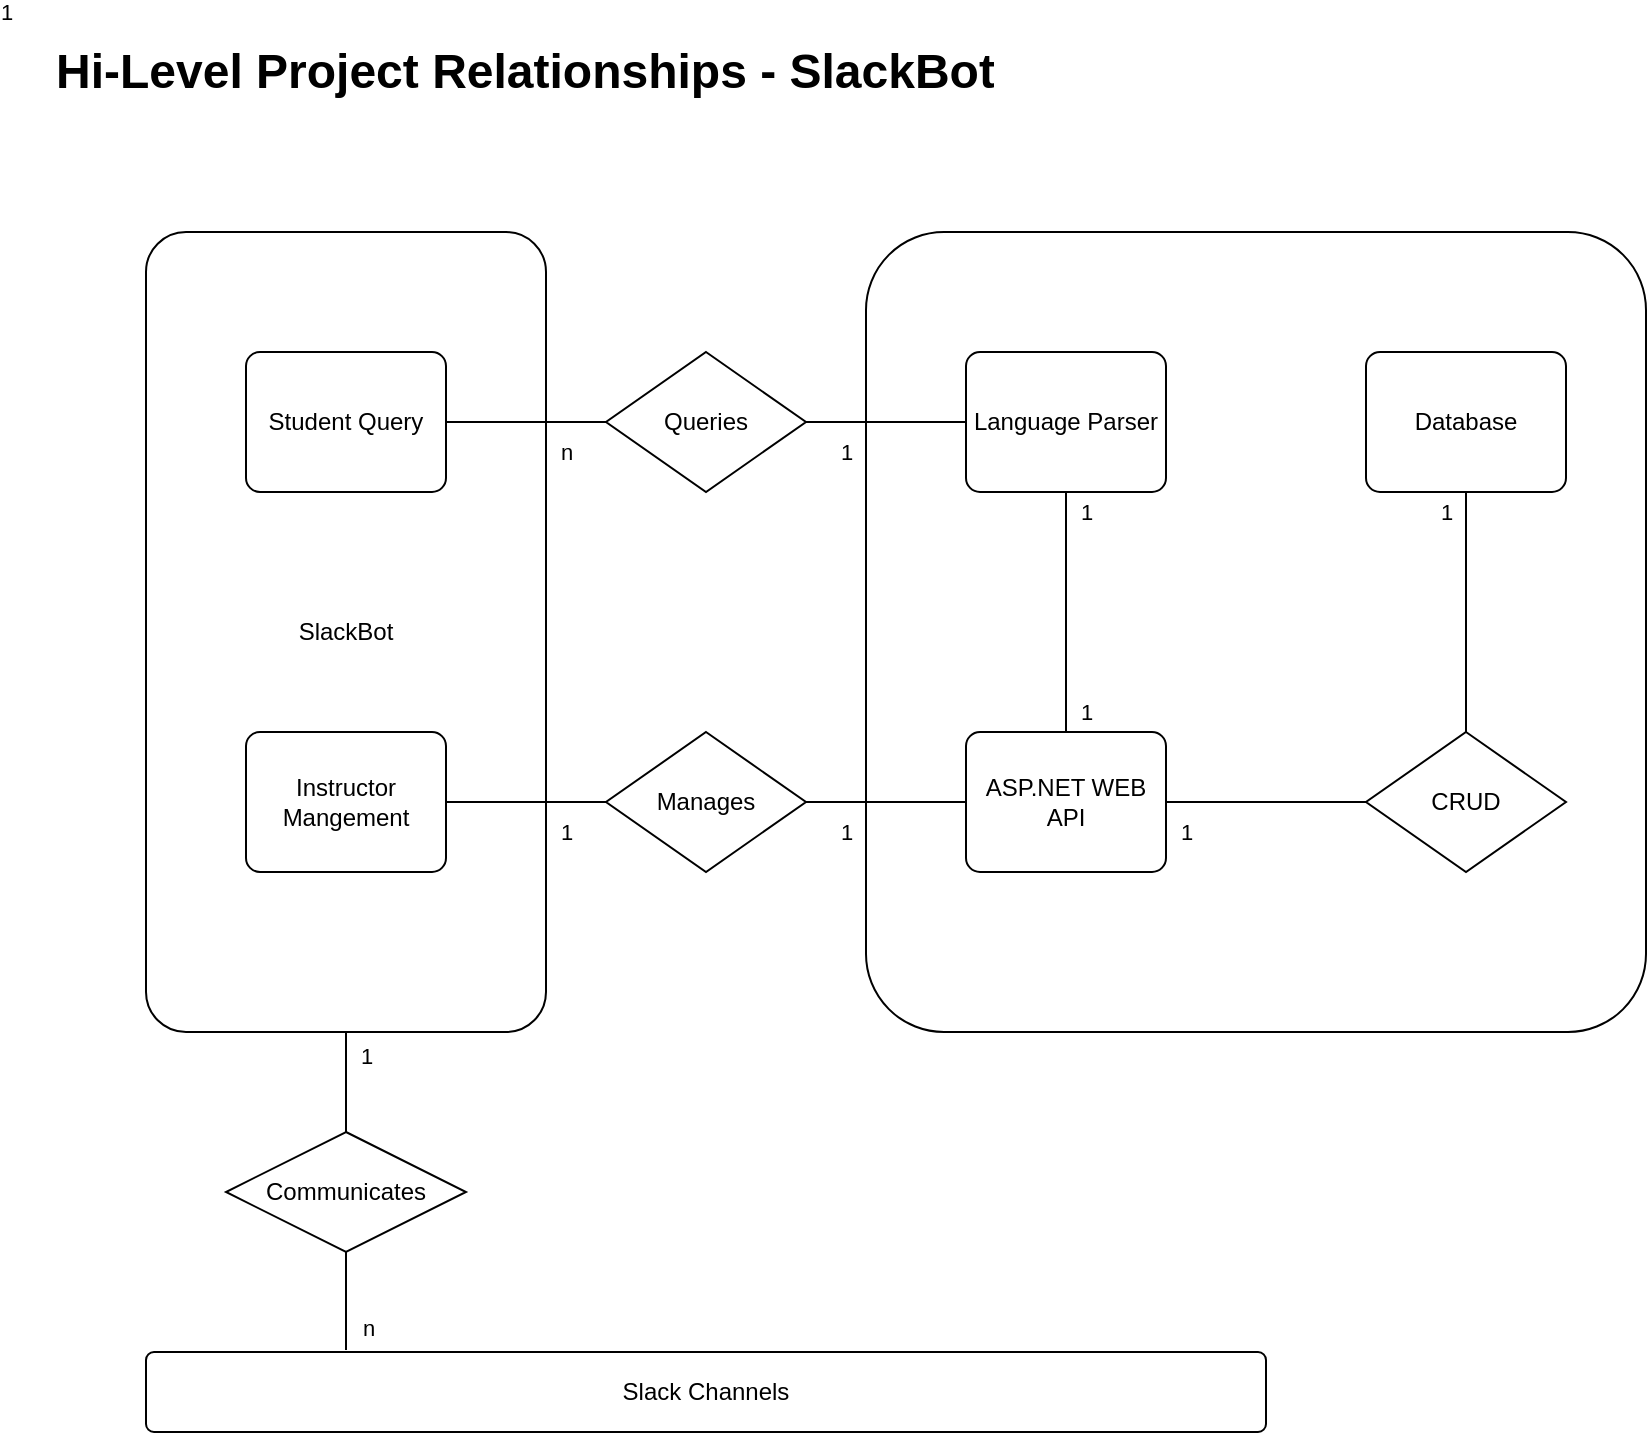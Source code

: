 <mxfile version="13.0.3" type="device" pages="3"><diagram id="Xov7UIrIGslhUj65dY4v" name="Hi Level Project"><mxGraphModel dx="1182" dy="802" grid="1" gridSize="10" guides="1" tooltips="1" connect="1" arrows="1" fold="1" page="1" pageScale="1" pageWidth="850" pageHeight="1100" math="0" shadow="0"><root><mxCell id="aOZfybfQ3iHcpSertNYB-0"/><mxCell id="aOZfybfQ3iHcpSertNYB-1" parent="aOZfybfQ3iHcpSertNYB-0"/><mxCell id="npYZ7Qz4TKS2v06eTvAU-3" value="SlackBot" style="rounded=1;arcSize=10;whiteSpace=wrap;html=1;align=center;" parent="aOZfybfQ3iHcpSertNYB-1" vertex="1"><mxGeometry x="80" y="120" width="200" height="400" as="geometry"/></mxCell><mxCell id="npYZ7Qz4TKS2v06eTvAU-4" value="Student Query" style="rounded=1;arcSize=10;whiteSpace=wrap;html=1;align=center;" parent="aOZfybfQ3iHcpSertNYB-1" vertex="1"><mxGeometry x="130" y="180" width="100" height="70" as="geometry"/></mxCell><mxCell id="npYZ7Qz4TKS2v06eTvAU-5" value="Instructor Mangement" style="rounded=1;arcSize=10;whiteSpace=wrap;html=1;align=center;" parent="aOZfybfQ3iHcpSertNYB-1" vertex="1"><mxGeometry x="130" y="370" width="100" height="70" as="geometry"/></mxCell><mxCell id="npYZ7Qz4TKS2v06eTvAU-8" value="" style="rounded=1;arcSize=10;whiteSpace=wrap;html=1;align=center;" parent="aOZfybfQ3iHcpSertNYB-1" vertex="1"><mxGeometry x="440" y="120" width="390" height="400" as="geometry"/></mxCell><mxCell id="npYZ7Qz4TKS2v06eTvAU-9" value="Language Parser" style="rounded=1;arcSize=10;whiteSpace=wrap;html=1;align=center;" parent="aOZfybfQ3iHcpSertNYB-1" vertex="1"><mxGeometry x="490" y="180" width="100" height="70" as="geometry"/></mxCell><mxCell id="npYZ7Qz4TKS2v06eTvAU-11" value="Database" style="rounded=1;arcSize=10;whiteSpace=wrap;html=1;align=center;" parent="aOZfybfQ3iHcpSertNYB-1" vertex="1"><mxGeometry x="690" y="180" width="100" height="70" as="geometry"/></mxCell><mxCell id="npYZ7Qz4TKS2v06eTvAU-12" value="Slack Channels" style="rounded=1;arcSize=10;whiteSpace=wrap;html=1;align=center;" parent="aOZfybfQ3iHcpSertNYB-1" vertex="1"><mxGeometry x="80" y="680" width="560" height="40" as="geometry"/></mxCell><mxCell id="npYZ7Qz4TKS2v06eTvAU-13" value="Communicates" style="shape=rhombus;perimeter=rhombusPerimeter;whiteSpace=wrap;html=1;align=center;" parent="aOZfybfQ3iHcpSertNYB-1" vertex="1"><mxGeometry x="120" y="570" width="120" height="60" as="geometry"/></mxCell><mxCell id="npYZ7Qz4TKS2v06eTvAU-15" value="" style="endArrow=none;html=1;rounded=0;exitX=0.5;exitY=1;exitDx=0;exitDy=0;entryX=0.5;entryY=0;entryDx=0;entryDy=0;" parent="aOZfybfQ3iHcpSertNYB-1" source="npYZ7Qz4TKS2v06eTvAU-3" target="npYZ7Qz4TKS2v06eTvAU-13" edge="1"><mxGeometry relative="1" as="geometry"><mxPoint x="340" y="410" as="sourcePoint"/><mxPoint x="500" y="410" as="targetPoint"/><Array as="points"/></mxGeometry></mxCell><mxCell id="npYZ7Qz4TKS2v06eTvAU-17" value="1" style="edgeLabel;html=1;align=center;verticalAlign=middle;resizable=0;points=[];" parent="npYZ7Qz4TKS2v06eTvAU-15" vertex="1" connectable="0"><mxGeometry x="-0.52" y="10" relative="1" as="geometry"><mxPoint as="offset"/></mxGeometry></mxCell><mxCell id="npYZ7Qz4TKS2v06eTvAU-36" value="1" style="edgeLabel;html=1;align=center;verticalAlign=middle;resizable=0;points=[];" parent="npYZ7Qz4TKS2v06eTvAU-15" vertex="1" connectable="0"><mxGeometry x="-0.52" y="10" relative="1" as="geometry"><mxPoint x="240" y="-302" as="offset"/></mxGeometry></mxCell><mxCell id="npYZ7Qz4TKS2v06eTvAU-37" value="1" style="edgeLabel;html=1;align=center;verticalAlign=middle;resizable=0;points=[];" parent="npYZ7Qz4TKS2v06eTvAU-15" vertex="1" connectable="0"><mxGeometry x="-0.52" y="10" relative="1" as="geometry"><mxPoint x="240" y="-112" as="offset"/></mxGeometry></mxCell><mxCell id="npYZ7Qz4TKS2v06eTvAU-38" value="1" style="edgeLabel;html=1;align=center;verticalAlign=middle;resizable=0;points=[];" parent="npYZ7Qz4TKS2v06eTvAU-15" vertex="1" connectable="0"><mxGeometry x="-0.52" y="10" relative="1" as="geometry"><mxPoint x="100" y="-112" as="offset"/></mxGeometry></mxCell><mxCell id="npYZ7Qz4TKS2v06eTvAU-40" value="1" style="edgeLabel;html=1;align=center;verticalAlign=middle;resizable=0;points=[];" parent="npYZ7Qz4TKS2v06eTvAU-15" vertex="1" connectable="0"><mxGeometry x="-0.52" y="10" relative="1" as="geometry"><mxPoint x="360" y="-172" as="offset"/></mxGeometry></mxCell><mxCell id="npYZ7Qz4TKS2v06eTvAU-41" value="1" style="edgeLabel;html=1;align=center;verticalAlign=middle;resizable=0;points=[];" parent="npYZ7Qz4TKS2v06eTvAU-15" vertex="1" connectable="0"><mxGeometry x="-0.52" y="10" relative="1" as="geometry"><mxPoint x="360" y="-272" as="offset"/></mxGeometry></mxCell><mxCell id="npYZ7Qz4TKS2v06eTvAU-42" value="1" style="edgeLabel;html=1;align=center;verticalAlign=middle;resizable=0;points=[];" parent="npYZ7Qz4TKS2v06eTvAU-15" vertex="1" connectable="0"><mxGeometry x="-0.52" y="10" relative="1" as="geometry"><mxPoint x="410" y="-112" as="offset"/></mxGeometry></mxCell><mxCell id="npYZ7Qz4TKS2v06eTvAU-44" value="1" style="edgeLabel;html=1;align=center;verticalAlign=middle;resizable=0;points=[];" parent="npYZ7Qz4TKS2v06eTvAU-15" vertex="1" connectable="0"><mxGeometry x="-0.52" y="10" relative="1" as="geometry"><mxPoint x="540" y="-272" as="offset"/></mxGeometry></mxCell><mxCell id="npYZ7Qz4TKS2v06eTvAU-16" value="" style="endArrow=none;html=1;rounded=0;exitX=0.5;exitY=1;exitDx=0;exitDy=0;" parent="aOZfybfQ3iHcpSertNYB-1" source="npYZ7Qz4TKS2v06eTvAU-13" edge="1"><mxGeometry relative="1" as="geometry"><mxPoint x="340" y="410" as="sourcePoint"/><mxPoint x="180" y="679" as="targetPoint"/></mxGeometry></mxCell><mxCell id="npYZ7Qz4TKS2v06eTvAU-18" value="n" style="edgeLabel;html=1;align=center;verticalAlign=middle;resizable=0;points=[];" parent="npYZ7Qz4TKS2v06eTvAU-16" vertex="1" connectable="0"><mxGeometry x="0.548" y="4" relative="1" as="geometry"><mxPoint x="6.78" as="offset"/></mxGeometry></mxCell><mxCell id="npYZ7Qz4TKS2v06eTvAU-39" value="n" style="edgeLabel;html=1;align=center;verticalAlign=middle;resizable=0;points=[];" parent="npYZ7Qz4TKS2v06eTvAU-16" vertex="1" connectable="0"><mxGeometry x="0.548" y="4" relative="1" as="geometry"><mxPoint x="106" y="-438" as="offset"/></mxGeometry></mxCell><mxCell id="npYZ7Qz4TKS2v06eTvAU-19" value="ASP.NET WEB API" style="rounded=1;arcSize=10;whiteSpace=wrap;html=1;align=center;" parent="aOZfybfQ3iHcpSertNYB-1" vertex="1"><mxGeometry x="490" y="370" width="100" height="70" as="geometry"/></mxCell><mxCell id="npYZ7Qz4TKS2v06eTvAU-20" value="Manages" style="shape=rhombus;perimeter=rhombusPerimeter;whiteSpace=wrap;html=1;align=center;" parent="aOZfybfQ3iHcpSertNYB-1" vertex="1"><mxGeometry x="310" y="370" width="100" height="70" as="geometry"/></mxCell><mxCell id="npYZ7Qz4TKS2v06eTvAU-21" value="Queries" style="shape=rhombus;perimeter=rhombusPerimeter;whiteSpace=wrap;html=1;align=center;" parent="aOZfybfQ3iHcpSertNYB-1" vertex="1"><mxGeometry x="310" y="180" width="100" height="70" as="geometry"/></mxCell><mxCell id="npYZ7Qz4TKS2v06eTvAU-22" value="CRUD" style="shape=rhombus;perimeter=rhombusPerimeter;whiteSpace=wrap;html=1;align=center;" parent="aOZfybfQ3iHcpSertNYB-1" vertex="1"><mxGeometry x="690" y="370" width="100" height="70" as="geometry"/></mxCell><mxCell id="npYZ7Qz4TKS2v06eTvAU-26" value="" style="endArrow=none;html=1;rounded=0;exitX=1;exitY=0.5;exitDx=0;exitDy=0;entryX=0;entryY=0.5;entryDx=0;entryDy=0;" parent="aOZfybfQ3iHcpSertNYB-1" source="npYZ7Qz4TKS2v06eTvAU-5" target="npYZ7Qz4TKS2v06eTvAU-20" edge="1"><mxGeometry relative="1" as="geometry"><mxPoint x="340" y="410" as="sourcePoint"/><mxPoint x="300" y="405" as="targetPoint"/></mxGeometry></mxCell><mxCell id="npYZ7Qz4TKS2v06eTvAU-27" value="" style="endArrow=none;html=1;rounded=0;exitX=1;exitY=0.5;exitDx=0;exitDy=0;" parent="aOZfybfQ3iHcpSertNYB-1" source="npYZ7Qz4TKS2v06eTvAU-20" edge="1"><mxGeometry relative="1" as="geometry"><mxPoint x="340" y="410" as="sourcePoint"/><mxPoint x="490" y="405" as="targetPoint"/></mxGeometry></mxCell><mxCell id="npYZ7Qz4TKS2v06eTvAU-28" value="" style="endArrow=none;html=1;rounded=0;exitX=1;exitY=0.5;exitDx=0;exitDy=0;entryX=0;entryY=0.5;entryDx=0;entryDy=0;" parent="aOZfybfQ3iHcpSertNYB-1" source="npYZ7Qz4TKS2v06eTvAU-4" target="npYZ7Qz4TKS2v06eTvAU-21" edge="1"><mxGeometry relative="1" as="geometry"><mxPoint x="340" y="410" as="sourcePoint"/><mxPoint x="500" y="410" as="targetPoint"/></mxGeometry></mxCell><mxCell id="npYZ7Qz4TKS2v06eTvAU-29" value="" style="endArrow=none;html=1;rounded=0;exitX=1;exitY=0.5;exitDx=0;exitDy=0;entryX=0;entryY=0.5;entryDx=0;entryDy=0;" parent="aOZfybfQ3iHcpSertNYB-1" source="npYZ7Qz4TKS2v06eTvAU-21" target="npYZ7Qz4TKS2v06eTvAU-9" edge="1"><mxGeometry relative="1" as="geometry"><mxPoint x="340" y="410" as="sourcePoint"/><mxPoint x="490" y="370" as="targetPoint"/></mxGeometry></mxCell><mxCell id="npYZ7Qz4TKS2v06eTvAU-30" value="" style="endArrow=none;html=1;rounded=0;entryX=0;entryY=0.5;entryDx=0;entryDy=0;exitX=1;exitY=0.5;exitDx=0;exitDy=0;" parent="aOZfybfQ3iHcpSertNYB-1" source="npYZ7Qz4TKS2v06eTvAU-19" target="npYZ7Qz4TKS2v06eTvAU-22" edge="1"><mxGeometry relative="1" as="geometry"><mxPoint x="590" y="415" as="sourcePoint"/><mxPoint x="500" y="410" as="targetPoint"/></mxGeometry></mxCell><mxCell id="npYZ7Qz4TKS2v06eTvAU-31" value="" style="endArrow=none;html=1;rounded=0;exitX=0.5;exitY=1;exitDx=0;exitDy=0;entryX=0.5;entryY=0;entryDx=0;entryDy=0;" parent="aOZfybfQ3iHcpSertNYB-1" source="npYZ7Qz4TKS2v06eTvAU-9" target="npYZ7Qz4TKS2v06eTvAU-19" edge="1"><mxGeometry relative="1" as="geometry"><mxPoint x="340" y="410" as="sourcePoint"/><mxPoint x="500" y="410" as="targetPoint"/></mxGeometry></mxCell><mxCell id="npYZ7Qz4TKS2v06eTvAU-33" value="" style="endArrow=none;html=1;rounded=0;exitX=0.5;exitY=0;exitDx=0;exitDy=0;entryX=0.5;entryY=1;entryDx=0;entryDy=0;" parent="aOZfybfQ3iHcpSertNYB-1" source="npYZ7Qz4TKS2v06eTvAU-22" target="npYZ7Qz4TKS2v06eTvAU-11" edge="1"><mxGeometry relative="1" as="geometry"><mxPoint x="340" y="410" as="sourcePoint"/><mxPoint x="500" y="410" as="targetPoint"/></mxGeometry></mxCell><mxCell id="npYZ7Qz4TKS2v06eTvAU-35" value="1" style="edgeLabel;html=1;align=center;verticalAlign=middle;resizable=0;points=[];" parent="aOZfybfQ3iHcpSertNYB-1" vertex="1" connectable="0"><mxGeometry x="-0.52" y="10" relative="1" as="geometry"><mxPoint x="10" y="10" as="offset"/></mxGeometry></mxCell><mxCell id="iXFOOqx2QXGlurMzQnAx-0" value="&lt;h1&gt;Hi-Level Project Relationships - SlackBot&lt;/h1&gt;" style="text;html=1;strokeColor=none;fillColor=none;spacing=5;spacingTop=-20;whiteSpace=wrap;overflow=hidden;rounded=0;" parent="aOZfybfQ3iHcpSertNYB-1" vertex="1"><mxGeometry x="30" y="20" width="540" height="50" as="geometry"/></mxCell></root></mxGraphModel></diagram><diagram id="C5RBs43oDa-KdzZeNtuy" name="Database"><mxGraphModel dx="2009" dy="802" grid="1" gridSize="10" guides="1" tooltips="1" connect="1" arrows="1" fold="1" page="1" pageScale="1" pageWidth="827" pageHeight="1169" math="0" shadow="0"><root><mxCell id="WIyWlLk6GJQsqaUBKTNV-0"/><mxCell id="WIyWlLk6GJQsqaUBKTNV-1" parent="WIyWlLk6GJQsqaUBKTNV-0"/><mxCell id="CHIRiHbBNEJ_G2d2ZX7K-11" value="" style="rounded=0;whiteSpace=wrap;html=1;" parent="WIyWlLk6GJQsqaUBKTNV-1" vertex="1"><mxGeometry x="9" y="51" width="810" height="520" as="geometry"/></mxCell><mxCell id="f74PkL-W1g1zHrileO31-2" value="&lt;h1&gt;Database - SlackBot&lt;/h1&gt;" style="text;html=1;strokeColor=none;fillColor=none;spacing=5;spacingTop=-20;whiteSpace=wrap;overflow=hidden;rounded=0;" parent="WIyWlLk6GJQsqaUBKTNV-1" vertex="1"><mxGeometry x="20" y="10" width="260" height="48" as="geometry"/></mxCell><mxCell id="CHIRiHbBNEJ_G2d2ZX7K-12" value="Language Parser Tables" style="text;html=1;strokeColor=none;fillColor=none;align=center;verticalAlign=middle;whiteSpace=wrap;rounded=0;" parent="WIyWlLk6GJQsqaUBKTNV-1" vertex="1"><mxGeometry x="-60" y="58" width="310" height="20" as="geometry"/></mxCell><mxCell id="umIO_t5WYmDqlemz5v_m-22" value="BadWords" style="swimlane;fontStyle=0;childLayout=stackLayout;horizontal=1;startSize=26;horizontalStack=0;resizeParent=1;resizeParentMax=0;resizeLast=0;collapsible=1;marginBottom=0;align=center;fontSize=14;" parent="WIyWlLk6GJQsqaUBKTNV-1" vertex="1"><mxGeometry x="40" y="93" width="160" height="82" as="geometry"/></mxCell><mxCell id="umIO_t5WYmDqlemz5v_m-23" value="BadWordId" style="shape=partialRectangle;top=0;left=0;right=0;bottom=1;align=left;verticalAlign=middle;fillColor=none;spacingLeft=34;spacingRight=4;overflow=hidden;rotatable=0;points=[[0,0.5],[1,0.5]];portConstraint=eastwest;dropTarget=0;fontStyle=5;fontSize=12;" parent="umIO_t5WYmDqlemz5v_m-22" vertex="1"><mxGeometry y="26" width="160" height="30" as="geometry"/></mxCell><mxCell id="umIO_t5WYmDqlemz5v_m-24" value="PK" style="shape=partialRectangle;top=0;left=0;bottom=0;fillColor=none;align=left;verticalAlign=middle;spacingLeft=4;spacingRight=4;overflow=hidden;rotatable=0;points=[];portConstraint=eastwest;part=1;fontSize=12;" parent="umIO_t5WYmDqlemz5v_m-23" vertex="1" connectable="0"><mxGeometry width="30" height="30" as="geometry"/></mxCell><mxCell id="umIO_t5WYmDqlemz5v_m-25" value="string Word" style="shape=partialRectangle;top=0;left=0;right=0;bottom=0;align=left;verticalAlign=top;fillColor=none;spacingLeft=34;spacingRight=4;overflow=hidden;rotatable=0;points=[[0,0.5],[1,0.5]];portConstraint=eastwest;dropTarget=0;fontSize=12;" parent="umIO_t5WYmDqlemz5v_m-22" vertex="1"><mxGeometry y="56" width="160" height="26" as="geometry"/></mxCell><mxCell id="umIO_t5WYmDqlemz5v_m-26" value="" style="shape=partialRectangle;top=0;left=0;bottom=0;fillColor=none;align=left;verticalAlign=top;spacingLeft=4;spacingRight=4;overflow=hidden;rotatable=0;points=[];portConstraint=eastwest;part=1;fontSize=12;" parent="umIO_t5WYmDqlemz5v_m-25" vertex="1" connectable="0"><mxGeometry width="30" height="26" as="geometry"/></mxCell><mxCell id="umIO_t5WYmDqlemz5v_m-11" value="BadPhrases" style="swimlane;fontStyle=0;childLayout=stackLayout;horizontal=1;startSize=26;horizontalStack=0;resizeParent=1;resizeParentMax=0;resizeLast=0;collapsible=1;marginBottom=0;align=center;fontSize=14;" parent="WIyWlLk6GJQsqaUBKTNV-1" vertex="1"><mxGeometry x="230" y="93" width="160" height="82" as="geometry"/></mxCell><mxCell id="umIO_t5WYmDqlemz5v_m-12" value="BadPhraseId" style="shape=partialRectangle;top=0;left=0;right=0;bottom=1;align=left;verticalAlign=middle;fillColor=none;spacingLeft=34;spacingRight=4;overflow=hidden;rotatable=0;points=[[0,0.5],[1,0.5]];portConstraint=eastwest;dropTarget=0;fontStyle=5;fontSize=12;" parent="umIO_t5WYmDqlemz5v_m-11" vertex="1"><mxGeometry y="26" width="160" height="30" as="geometry"/></mxCell><mxCell id="umIO_t5WYmDqlemz5v_m-13" value="PK" style="shape=partialRectangle;top=0;left=0;bottom=0;fillColor=none;align=left;verticalAlign=middle;spacingLeft=4;spacingRight=4;overflow=hidden;rotatable=0;points=[];portConstraint=eastwest;part=1;fontSize=12;" parent="umIO_t5WYmDqlemz5v_m-12" vertex="1" connectable="0"><mxGeometry width="30" height="30" as="geometry"/></mxCell><mxCell id="umIO_t5WYmDqlemz5v_m-14" value="string Phrase" style="shape=partialRectangle;top=0;left=0;right=0;bottom=0;align=left;verticalAlign=top;fillColor=none;spacingLeft=34;spacingRight=4;overflow=hidden;rotatable=0;points=[[0,0.5],[1,0.5]];portConstraint=eastwest;dropTarget=0;fontSize=12;" parent="umIO_t5WYmDqlemz5v_m-11" vertex="1"><mxGeometry y="56" width="160" height="26" as="geometry"/></mxCell><mxCell id="umIO_t5WYmDqlemz5v_m-15" value="" style="shape=partialRectangle;top=0;left=0;bottom=0;fillColor=none;align=left;verticalAlign=top;spacingLeft=4;spacingRight=4;overflow=hidden;rotatable=0;points=[];portConstraint=eastwest;part=1;fontSize=12;" parent="umIO_t5WYmDqlemz5v_m-14" vertex="1" connectable="0"><mxGeometry width="30" height="26" as="geometry"/></mxCell><mxCell id="umIO_t5WYmDqlemz5v_m-68" value="Languages" style="swimlane;fontStyle=0;childLayout=stackLayout;horizontal=1;startSize=26;horizontalStack=0;resizeParent=1;resizeParentMax=0;resizeLast=0;collapsible=1;marginBottom=0;align=center;fontSize=14;" parent="WIyWlLk6GJQsqaUBKTNV-1" vertex="1"><mxGeometry x="230" y="260" width="160" height="82" as="geometry"/></mxCell><mxCell id="umIO_t5WYmDqlemz5v_m-69" value="LanguageId" style="shape=partialRectangle;top=0;left=0;right=0;bottom=1;align=left;verticalAlign=middle;fillColor=none;spacingLeft=34;spacingRight=4;overflow=hidden;rotatable=0;points=[[0,0.5],[1,0.5]];portConstraint=eastwest;dropTarget=0;fontStyle=5;fontSize=12;" parent="umIO_t5WYmDqlemz5v_m-68" vertex="1"><mxGeometry y="26" width="160" height="30" as="geometry"/></mxCell><mxCell id="umIO_t5WYmDqlemz5v_m-70" value="PK" style="shape=partialRectangle;top=0;left=0;bottom=0;fillColor=none;align=left;verticalAlign=middle;spacingLeft=4;spacingRight=4;overflow=hidden;rotatable=0;points=[];portConstraint=eastwest;part=1;fontSize=12;" parent="umIO_t5WYmDqlemz5v_m-69" vertex="1" connectable="0"><mxGeometry width="30" height="30" as="geometry"/></mxCell><mxCell id="umIO_t5WYmDqlemz5v_m-71" value="string LanguageName" style="shape=partialRectangle;top=0;left=0;right=0;bottom=0;align=left;verticalAlign=top;fillColor=none;spacingLeft=34;spacingRight=4;overflow=hidden;rotatable=0;points=[[0,0.5],[1,0.5]];portConstraint=eastwest;dropTarget=0;fontSize=12;" parent="umIO_t5WYmDqlemz5v_m-68" vertex="1"><mxGeometry y="56" width="160" height="26" as="geometry"/></mxCell><mxCell id="umIO_t5WYmDqlemz5v_m-72" value="" style="shape=partialRectangle;top=0;left=0;bottom=0;fillColor=none;align=left;verticalAlign=top;spacingLeft=4;spacingRight=4;overflow=hidden;rotatable=0;points=[];portConstraint=eastwest;part=1;fontSize=12;" parent="umIO_t5WYmDqlemz5v_m-71" vertex="1" connectable="0"><mxGeometry width="30" height="26" as="geometry"/></mxCell><mxCell id="umIO_t5WYmDqlemz5v_m-124" value="RawSearches" style="swimlane;fontStyle=0;childLayout=stackLayout;horizontal=1;startSize=26;horizontalStack=0;resizeParent=1;resizeParentMax=0;resizeLast=0;collapsible=1;marginBottom=0;align=center;fontSize=14;" parent="WIyWlLk6GJQsqaUBKTNV-1" vertex="1"><mxGeometry x="280" y="600" width="160" height="108" as="geometry"/></mxCell><mxCell id="umIO_t5WYmDqlemz5v_m-125" value="RawSearchId" style="shape=partialRectangle;top=0;left=0;right=0;bottom=1;align=left;verticalAlign=middle;fillColor=none;spacingLeft=34;spacingRight=4;overflow=hidden;rotatable=0;points=[[0,0.5],[1,0.5]];portConstraint=eastwest;dropTarget=0;fontStyle=5;fontSize=12;" parent="umIO_t5WYmDqlemz5v_m-124" vertex="1"><mxGeometry y="26" width="160" height="30" as="geometry"/></mxCell><mxCell id="umIO_t5WYmDqlemz5v_m-126" value="PK" style="shape=partialRectangle;top=0;left=0;bottom=0;fillColor=none;align=left;verticalAlign=middle;spacingLeft=4;spacingRight=4;overflow=hidden;rotatable=0;points=[];portConstraint=eastwest;part=1;fontSize=12;" parent="umIO_t5WYmDqlemz5v_m-125" vertex="1" connectable="0"><mxGeometry width="30" height="30" as="geometry"/></mxCell><mxCell id="umIO_t5WYmDqlemz5v_m-127" value="string StudentName" style="shape=partialRectangle;top=0;left=0;right=0;bottom=0;align=left;verticalAlign=top;fillColor=none;spacingLeft=34;spacingRight=4;overflow=hidden;rotatable=0;points=[[0,0.5],[1,0.5]];portConstraint=eastwest;dropTarget=0;fontSize=12;" parent="umIO_t5WYmDqlemz5v_m-124" vertex="1"><mxGeometry y="56" width="160" height="26" as="geometry"/></mxCell><mxCell id="umIO_t5WYmDqlemz5v_m-128" value="" style="shape=partialRectangle;top=0;left=0;bottom=0;fillColor=none;align=left;verticalAlign=top;spacingLeft=4;spacingRight=4;overflow=hidden;rotatable=0;points=[];portConstraint=eastwest;part=1;fontSize=12;" parent="umIO_t5WYmDqlemz5v_m-127" vertex="1" connectable="0"><mxGeometry width="30" height="26" as="geometry"/></mxCell><mxCell id="umIO_t5WYmDqlemz5v_m-129" value="string Search" style="shape=partialRectangle;top=0;left=0;right=0;bottom=0;align=left;verticalAlign=top;fillColor=none;spacingLeft=34;spacingRight=4;overflow=hidden;rotatable=0;points=[[0,0.5],[1,0.5]];portConstraint=eastwest;dropTarget=0;fontSize=12;" parent="umIO_t5WYmDqlemz5v_m-124" vertex="1"><mxGeometry y="82" width="160" height="26" as="geometry"/></mxCell><mxCell id="umIO_t5WYmDqlemz5v_m-130" value="" style="shape=partialRectangle;top=0;left=0;bottom=0;fillColor=none;align=left;verticalAlign=top;spacingLeft=4;spacingRight=4;overflow=hidden;rotatable=0;points=[];portConstraint=eastwest;part=1;fontSize=12;" parent="umIO_t5WYmDqlemz5v_m-129" vertex="1" connectable="0"><mxGeometry width="30" height="26" as="geometry"/></mxCell><mxCell id="umIO_t5WYmDqlemz5v_m-0" value="ActiveProjects" style="swimlane;fontStyle=0;childLayout=stackLayout;horizontal=1;startSize=26;horizontalStack=0;resizeParent=1;resizeParentMax=0;resizeLast=0;collapsible=1;marginBottom=0;align=center;fontSize=14;" parent="WIyWlLk6GJQsqaUBKTNV-1" vertex="1"><mxGeometry x="630" y="260" width="160" height="108" as="geometry"/></mxCell><mxCell id="umIO_t5WYmDqlemz5v_m-1" value="ActiveProjectId" style="shape=partialRectangle;top=0;left=0;right=0;bottom=1;align=left;verticalAlign=middle;fillColor=none;spacingLeft=34;spacingRight=4;overflow=hidden;rotatable=0;points=[[0,0.5],[1,0.5]];portConstraint=eastwest;dropTarget=0;fontStyle=5;fontSize=12;" parent="umIO_t5WYmDqlemz5v_m-0" vertex="1"><mxGeometry y="26" width="160" height="30" as="geometry"/></mxCell><mxCell id="umIO_t5WYmDqlemz5v_m-2" value="PK" style="shape=partialRectangle;top=0;left=0;bottom=0;fillColor=none;align=left;verticalAlign=middle;spacingLeft=4;spacingRight=4;overflow=hidden;rotatable=0;points=[];portConstraint=eastwest;part=1;fontSize=12;" parent="umIO_t5WYmDqlemz5v_m-1" vertex="1" connectable="0"><mxGeometry width="30" height="30" as="geometry"/></mxCell><mxCell id="umIO_t5WYmDqlemz5v_m-3" value="string ProjectType" style="shape=partialRectangle;top=0;left=0;right=0;bottom=0;align=left;verticalAlign=top;fillColor=none;spacingLeft=34;spacingRight=4;overflow=hidden;rotatable=0;points=[[0,0.5],[1,0.5]];portConstraint=eastwest;dropTarget=0;fontSize=12;" parent="umIO_t5WYmDqlemz5v_m-0" vertex="1"><mxGeometry y="56" width="160" height="26" as="geometry"/></mxCell><mxCell id="umIO_t5WYmDqlemz5v_m-4" value="" style="shape=partialRectangle;top=0;left=0;bottom=0;fillColor=none;align=left;verticalAlign=top;spacingLeft=4;spacingRight=4;overflow=hidden;rotatable=0;points=[];portConstraint=eastwest;part=1;fontSize=12;" parent="umIO_t5WYmDqlemz5v_m-3" vertex="1" connectable="0"><mxGeometry width="30" height="26" as="geometry"/></mxCell><mxCell id="umIO_t5WYmDqlemz5v_m-5" value="int Day" style="shape=partialRectangle;top=0;left=0;right=0;bottom=0;align=left;verticalAlign=top;fillColor=none;spacingLeft=34;spacingRight=4;overflow=hidden;rotatable=0;points=[[0,0.5],[1,0.5]];portConstraint=eastwest;dropTarget=0;fontSize=12;" parent="umIO_t5WYmDqlemz5v_m-0" vertex="1"><mxGeometry y="82" width="160" height="26" as="geometry"/></mxCell><mxCell id="umIO_t5WYmDqlemz5v_m-6" value="" style="shape=partialRectangle;top=0;left=0;bottom=0;fillColor=none;align=left;verticalAlign=top;spacingLeft=4;spacingRight=4;overflow=hidden;rotatable=0;points=[];portConstraint=eastwest;part=1;fontSize=12;" parent="umIO_t5WYmDqlemz5v_m-5" vertex="1" connectable="0"><mxGeometry width="30" height="26" as="geometry"/></mxCell><mxCell id="umIO_t5WYmDqlemz5v_m-113" value="PreferredLanguages" style="swimlane;fontStyle=0;childLayout=stackLayout;horizontal=1;startSize=26;horizontalStack=0;resizeParent=1;resizeParentMax=0;resizeLast=0;collapsible=1;marginBottom=0;align=center;fontSize=14;" parent="WIyWlLk6GJQsqaUBKTNV-1" vertex="1"><mxGeometry x="630" y="410" width="160" height="108" as="geometry"/></mxCell><mxCell id="umIO_t5WYmDqlemz5v_m-114" value="PreferredLanguageId" style="shape=partialRectangle;top=0;left=0;right=0;bottom=1;align=left;verticalAlign=middle;fillColor=none;spacingLeft=34;spacingRight=4;overflow=hidden;rotatable=0;points=[[0,0.5],[1,0.5]];portConstraint=eastwest;dropTarget=0;fontStyle=5;fontSize=12;" parent="umIO_t5WYmDqlemz5v_m-113" vertex="1"><mxGeometry y="26" width="160" height="30" as="geometry"/></mxCell><mxCell id="umIO_t5WYmDqlemz5v_m-115" value="PK" style="shape=partialRectangle;top=0;left=0;bottom=0;fillColor=none;align=left;verticalAlign=middle;spacingLeft=4;spacingRight=4;overflow=hidden;rotatable=0;points=[];portConstraint=eastwest;part=1;fontSize=12;" parent="umIO_t5WYmDqlemz5v_m-114" vertex="1" connectable="0"><mxGeometry width="30" height="30" as="geometry"/></mxCell><mxCell id="umIO_t5WYmDqlemz5v_m-116" value="string LanguageName" style="shape=partialRectangle;top=0;left=0;right=0;bottom=0;align=left;verticalAlign=top;fillColor=none;spacingLeft=34;spacingRight=4;overflow=hidden;rotatable=0;points=[[0,0.5],[1,0.5]];portConstraint=eastwest;dropTarget=0;fontSize=12;" parent="umIO_t5WYmDqlemz5v_m-113" vertex="1"><mxGeometry y="56" width="160" height="26" as="geometry"/></mxCell><mxCell id="umIO_t5WYmDqlemz5v_m-117" value="" style="shape=partialRectangle;top=0;left=0;bottom=0;fillColor=none;align=left;verticalAlign=top;spacingLeft=4;spacingRight=4;overflow=hidden;rotatable=0;points=[];portConstraint=eastwest;part=1;fontSize=12;" parent="umIO_t5WYmDqlemz5v_m-116" vertex="1" connectable="0"><mxGeometry width="30" height="26" as="geometry"/></mxCell><mxCell id="umIO_t5WYmDqlemz5v_m-118" value="int Day" style="shape=partialRectangle;top=0;left=0;right=0;bottom=0;align=left;verticalAlign=top;fillColor=none;spacingLeft=34;spacingRight=4;overflow=hidden;rotatable=0;points=[[0,0.5],[1,0.5]];portConstraint=eastwest;dropTarget=0;fontSize=12;" parent="umIO_t5WYmDqlemz5v_m-113" vertex="1"><mxGeometry y="82" width="160" height="26" as="geometry"/></mxCell><mxCell id="umIO_t5WYmDqlemz5v_m-119" value="" style="shape=partialRectangle;top=0;left=0;bottom=0;fillColor=none;align=left;verticalAlign=top;spacingLeft=4;spacingRight=4;overflow=hidden;rotatable=0;points=[];portConstraint=eastwest;part=1;fontSize=12;" parent="umIO_t5WYmDqlemz5v_m-118" vertex="1" connectable="0"><mxGeometry width="30" height="26" as="geometry"/></mxCell><mxCell id="umIO_t5WYmDqlemz5v_m-90" value="NearConceptPhrases" style="swimlane;fontStyle=0;childLayout=stackLayout;horizontal=1;startSize=26;horizontalStack=0;resizeParent=1;resizeParentMax=0;resizeLast=0;collapsible=1;marginBottom=0;align=center;fontSize=14;" parent="WIyWlLk6GJQsqaUBKTNV-1" vertex="1"><mxGeometry x="630" y="93" width="170" height="108" as="geometry"/></mxCell><mxCell id="umIO_t5WYmDqlemz5v_m-91" value="NearConceptPhraseId" style="shape=partialRectangle;top=0;left=0;right=0;bottom=1;align=left;verticalAlign=middle;fillColor=none;spacingLeft=34;spacingRight=4;overflow=hidden;rotatable=0;points=[[0,0.5],[1,0.5]];portConstraint=eastwest;dropTarget=0;fontStyle=5;fontSize=12;" parent="umIO_t5WYmDqlemz5v_m-90" vertex="1"><mxGeometry y="26" width="170" height="30" as="geometry"/></mxCell><mxCell id="umIO_t5WYmDqlemz5v_m-92" value="PK" style="shape=partialRectangle;top=0;left=0;bottom=0;fillColor=none;align=left;verticalAlign=middle;spacingLeft=4;spacingRight=4;overflow=hidden;rotatable=0;points=[];portConstraint=eastwest;part=1;fontSize=12;" parent="umIO_t5WYmDqlemz5v_m-91" vertex="1" connectable="0"><mxGeometry width="30" height="30" as="geometry"/></mxCell><mxCell id="umIO_t5WYmDqlemz5v_m-93" value="string Phrase" style="shape=partialRectangle;top=0;left=0;right=0;bottom=0;align=left;verticalAlign=top;fillColor=none;spacingLeft=34;spacingRight=4;overflow=hidden;rotatable=0;points=[[0,0.5],[1,0.5]];portConstraint=eastwest;dropTarget=0;fontSize=12;" parent="umIO_t5WYmDqlemz5v_m-90" vertex="1"><mxGeometry y="56" width="170" height="26" as="geometry"/></mxCell><mxCell id="umIO_t5WYmDqlemz5v_m-94" value="" style="shape=partialRectangle;top=0;left=0;bottom=0;fillColor=none;align=left;verticalAlign=top;spacingLeft=4;spacingRight=4;overflow=hidden;rotatable=0;points=[];portConstraint=eastwest;part=1;fontSize=12;" parent="umIO_t5WYmDqlemz5v_m-93" vertex="1" connectable="0"><mxGeometry width="30" height="26" as="geometry"/></mxCell><mxCell id="umIO_t5WYmDqlemz5v_m-95" value="int ConceptId" style="shape=partialRectangle;top=0;left=0;right=0;bottom=0;align=left;verticalAlign=top;fillColor=none;spacingLeft=34;spacingRight=4;overflow=hidden;rotatable=0;points=[[0,0.5],[1,0.5]];portConstraint=eastwest;dropTarget=0;fontSize=12;" parent="umIO_t5WYmDqlemz5v_m-90" vertex="1"><mxGeometry y="82" width="170" height="26" as="geometry"/></mxCell><mxCell id="umIO_t5WYmDqlemz5v_m-96" value="FK" style="shape=partialRectangle;top=0;left=0;bottom=0;fillColor=none;align=left;verticalAlign=top;spacingLeft=4;spacingRight=4;overflow=hidden;rotatable=0;points=[];portConstraint=eastwest;part=1;fontSize=12;" parent="umIO_t5WYmDqlemz5v_m-95" vertex="1" connectable="0"><mxGeometry width="30" height="26" as="geometry"/></mxCell><mxCell id="umIO_t5WYmDqlemz5v_m-79" value="NearConceptIdeas" style="swimlane;fontStyle=0;childLayout=stackLayout;horizontal=1;startSize=26;horizontalStack=0;resizeParent=1;resizeParentMax=0;resizeLast=0;collapsible=1;marginBottom=0;align=center;fontSize=14;" parent="WIyWlLk6GJQsqaUBKTNV-1" vertex="1"><mxGeometry x="420" y="93" width="160" height="108" as="geometry"/></mxCell><mxCell id="umIO_t5WYmDqlemz5v_m-80" value="NearConceptIdeaId" style="shape=partialRectangle;top=0;left=0;right=0;bottom=1;align=left;verticalAlign=middle;fillColor=none;spacingLeft=34;spacingRight=4;overflow=hidden;rotatable=0;points=[[0,0.5],[1,0.5]];portConstraint=eastwest;dropTarget=0;fontStyle=5;fontSize=12;" parent="umIO_t5WYmDqlemz5v_m-79" vertex="1"><mxGeometry y="26" width="160" height="30" as="geometry"/></mxCell><mxCell id="umIO_t5WYmDqlemz5v_m-81" value="PK" style="shape=partialRectangle;top=0;left=0;bottom=0;fillColor=none;align=left;verticalAlign=middle;spacingLeft=4;spacingRight=4;overflow=hidden;rotatable=0;points=[];portConstraint=eastwest;part=1;fontSize=12;" parent="umIO_t5WYmDqlemz5v_m-80" vertex="1" connectable="0"><mxGeometry width="30" height="30" as="geometry"/></mxCell><mxCell id="umIO_t5WYmDqlemz5v_m-84" value="string ProperForm" style="shape=partialRectangle;top=0;left=0;right=0;bottom=0;align=left;verticalAlign=top;fillColor=none;spacingLeft=34;spacingRight=4;overflow=hidden;rotatable=0;points=[[0,0.5],[1,0.5]];portConstraint=eastwest;dropTarget=0;fontSize=12;" parent="umIO_t5WYmDqlemz5v_m-79" vertex="1"><mxGeometry y="56" width="160" height="26" as="geometry"/></mxCell><mxCell id="umIO_t5WYmDqlemz5v_m-85" value="" style="shape=partialRectangle;top=0;left=0;bottom=0;fillColor=none;align=left;verticalAlign=top;spacingLeft=4;spacingRight=4;overflow=hidden;rotatable=0;points=[];portConstraint=eastwest;part=1;fontSize=12;" parent="umIO_t5WYmDqlemz5v_m-84" vertex="1" connectable="0"><mxGeometry width="30" height="26" as="geometry"/></mxCell><mxCell id="umIO_t5WYmDqlemz5v_m-86" value="int Day" style="shape=partialRectangle;top=0;left=0;right=0;bottom=0;align=left;verticalAlign=top;fillColor=none;spacingLeft=34;spacingRight=4;overflow=hidden;rotatable=0;points=[[0,0.5],[1,0.5]];portConstraint=eastwest;dropTarget=0;fontSize=12;" parent="umIO_t5WYmDqlemz5v_m-79" vertex="1"><mxGeometry y="82" width="160" height="26" as="geometry"/></mxCell><mxCell id="umIO_t5WYmDqlemz5v_m-87" value="" style="shape=partialRectangle;top=0;left=0;bottom=0;fillColor=none;align=left;verticalAlign=top;spacingLeft=4;spacingRight=4;overflow=hidden;rotatable=0;points=[];portConstraint=eastwest;part=1;fontSize=12;" parent="umIO_t5WYmDqlemz5v_m-86" vertex="1" connectable="0"><mxGeometry width="30" height="26" as="geometry"/></mxCell><mxCell id="8IyPz52vM7m7JQ8X9Jl8-4" value="" style="edgeStyle=entityRelationEdgeStyle;fontSize=12;html=1;endArrow=ERoneToMany;entryX=0;entryY=0.5;entryDx=0;entryDy=0;exitX=1;exitY=0.5;exitDx=0;exitDy=0;" edge="1" parent="WIyWlLk6GJQsqaUBKTNV-1" source="umIO_t5WYmDqlemz5v_m-80" target="umIO_t5WYmDqlemz5v_m-95"><mxGeometry width="100" height="100" relative="1" as="geometry"><mxPoint x="400" y="460" as="sourcePoint"/><mxPoint x="500" y="360" as="targetPoint"/></mxGeometry></mxCell><mxCell id="umIO_t5WYmDqlemz5v_m-135" value="Settings" style="swimlane;fontStyle=0;childLayout=stackLayout;horizontal=1;startSize=26;horizontalStack=0;resizeParent=1;resizeParentMax=0;resizeLast=0;collapsible=1;marginBottom=0;align=center;fontSize=14;" parent="WIyWlLk6GJQsqaUBKTNV-1" vertex="1"><mxGeometry x="40" y="600" width="160" height="108" as="geometry"/></mxCell><mxCell id="umIO_t5WYmDqlemz5v_m-136" value="SettingId" style="shape=partialRectangle;top=0;left=0;right=0;bottom=1;align=left;verticalAlign=middle;fillColor=none;spacingLeft=34;spacingRight=4;overflow=hidden;rotatable=0;points=[[0,0.5],[1,0.5]];portConstraint=eastwest;dropTarget=0;fontStyle=5;fontSize=12;" parent="umIO_t5WYmDqlemz5v_m-135" vertex="1"><mxGeometry y="26" width="160" height="30" as="geometry"/></mxCell><mxCell id="umIO_t5WYmDqlemz5v_m-137" value="PK" style="shape=partialRectangle;top=0;left=0;bottom=0;fillColor=none;align=left;verticalAlign=middle;spacingLeft=4;spacingRight=4;overflow=hidden;rotatable=0;points=[];portConstraint=eastwest;part=1;fontSize=12;" parent="umIO_t5WYmDqlemz5v_m-136" vertex="1" connectable="0"><mxGeometry width="30" height="30" as="geometry"/></mxCell><mxCell id="umIO_t5WYmDqlemz5v_m-138" value="string SettingName" style="shape=partialRectangle;top=0;left=0;right=0;bottom=0;align=left;verticalAlign=top;fillColor=none;spacingLeft=34;spacingRight=4;overflow=hidden;rotatable=0;points=[[0,0.5],[1,0.5]];portConstraint=eastwest;dropTarget=0;fontSize=12;" parent="umIO_t5WYmDqlemz5v_m-135" vertex="1"><mxGeometry y="56" width="160" height="26" as="geometry"/></mxCell><mxCell id="umIO_t5WYmDqlemz5v_m-139" value="" style="shape=partialRectangle;top=0;left=0;bottom=0;fillColor=none;align=left;verticalAlign=top;spacingLeft=4;spacingRight=4;overflow=hidden;rotatable=0;points=[];portConstraint=eastwest;part=1;fontSize=12;" parent="umIO_t5WYmDqlemz5v_m-138" vertex="1" connectable="0"><mxGeometry width="30" height="26" as="geometry"/></mxCell><mxCell id="umIO_t5WYmDqlemz5v_m-140" value="bool Set" style="shape=partialRectangle;top=0;left=0;right=0;bottom=0;align=left;verticalAlign=top;fillColor=none;spacingLeft=34;spacingRight=4;overflow=hidden;rotatable=0;points=[[0,0.5],[1,0.5]];portConstraint=eastwest;dropTarget=0;fontSize=12;" parent="umIO_t5WYmDqlemz5v_m-135" vertex="1"><mxGeometry y="82" width="160" height="26" as="geometry"/></mxCell><mxCell id="umIO_t5WYmDqlemz5v_m-141" value="" style="shape=partialRectangle;top=0;left=0;bottom=0;fillColor=none;align=left;verticalAlign=top;spacingLeft=4;spacingRight=4;overflow=hidden;rotatable=0;points=[];portConstraint=eastwest;part=1;fontSize=12;" parent="umIO_t5WYmDqlemz5v_m-140" vertex="1" connectable="0"><mxGeometry width="30" height="26" as="geometry"/></mxCell><mxCell id="umIO_t5WYmDqlemz5v_m-102" value="Platforms" style="swimlane;fontStyle=0;childLayout=stackLayout;horizontal=1;startSize=26;horizontalStack=0;resizeParent=1;resizeParentMax=0;resizeLast=0;collapsible=1;marginBottom=0;align=center;fontSize=14;" parent="WIyWlLk6GJQsqaUBKTNV-1" vertex="1"><mxGeometry x="40" y="260" width="160" height="82" as="geometry"/></mxCell><mxCell id="umIO_t5WYmDqlemz5v_m-103" value="PlatformId" style="shape=partialRectangle;top=0;left=0;right=0;bottom=1;align=left;verticalAlign=middle;fillColor=none;spacingLeft=34;spacingRight=4;overflow=hidden;rotatable=0;points=[[0,0.5],[1,0.5]];portConstraint=eastwest;dropTarget=0;fontStyle=5;fontSize=12;" parent="umIO_t5WYmDqlemz5v_m-102" vertex="1"><mxGeometry y="26" width="160" height="30" as="geometry"/></mxCell><mxCell id="umIO_t5WYmDqlemz5v_m-104" value="PK" style="shape=partialRectangle;top=0;left=0;bottom=0;fillColor=none;align=left;verticalAlign=middle;spacingLeft=4;spacingRight=4;overflow=hidden;rotatable=0;points=[];portConstraint=eastwest;part=1;fontSize=12;" parent="umIO_t5WYmDqlemz5v_m-103" vertex="1" connectable="0"><mxGeometry width="30" height="30" as="geometry"/></mxCell><mxCell id="umIO_t5WYmDqlemz5v_m-105" value="string PlatformName" style="shape=partialRectangle;top=0;left=0;right=0;bottom=0;align=left;verticalAlign=top;fillColor=none;spacingLeft=34;spacingRight=4;overflow=hidden;rotatable=0;points=[[0,0.5],[1,0.5]];portConstraint=eastwest;dropTarget=0;fontSize=12;" parent="umIO_t5WYmDqlemz5v_m-102" vertex="1"><mxGeometry y="56" width="160" height="26" as="geometry"/></mxCell><mxCell id="umIO_t5WYmDqlemz5v_m-106" value="" style="shape=partialRectangle;top=0;left=0;bottom=0;fillColor=none;align=left;verticalAlign=top;spacingLeft=4;spacingRight=4;overflow=hidden;rotatable=0;points=[];portConstraint=eastwest;part=1;fontSize=12;" parent="umIO_t5WYmDqlemz5v_m-105" vertex="1" connectable="0"><mxGeometry width="30" height="26" as="geometry"/></mxCell><mxCell id="CHIRiHbBNEJ_G2d2ZX7K-0" value="PreferredSearches" style="swimlane;fontStyle=0;childLayout=stackLayout;horizontal=1;startSize=26;horizontalStack=0;resizeParent=1;resizeParentMax=0;resizeLast=0;collapsible=1;marginBottom=0;align=center;fontSize=14;" parent="WIyWlLk6GJQsqaUBKTNV-1" vertex="1"><mxGeometry x="40" y="410" width="160" height="82" as="geometry"/></mxCell><mxCell id="CHIRiHbBNEJ_G2d2ZX7K-1" value="PreferredSearchId" style="shape=partialRectangle;top=0;left=0;right=0;bottom=1;align=left;verticalAlign=middle;fillColor=none;spacingLeft=34;spacingRight=4;overflow=hidden;rotatable=0;points=[[0,0.5],[1,0.5]];portConstraint=eastwest;dropTarget=0;fontStyle=5;fontSize=12;" parent="CHIRiHbBNEJ_G2d2ZX7K-0" vertex="1"><mxGeometry y="26" width="160" height="30" as="geometry"/></mxCell><mxCell id="CHIRiHbBNEJ_G2d2ZX7K-2" value="PK" style="shape=partialRectangle;top=0;left=0;bottom=0;fillColor=none;align=left;verticalAlign=middle;spacingLeft=4;spacingRight=4;overflow=hidden;rotatable=0;points=[];portConstraint=eastwest;part=1;fontSize=12;" parent="CHIRiHbBNEJ_G2d2ZX7K-1" vertex="1" connectable="0"><mxGeometry width="30" height="30" as="geometry"/></mxCell><mxCell id="CHIRiHbBNEJ_G2d2ZX7K-3" value="string SearchName" style="shape=partialRectangle;top=0;left=0;right=0;bottom=0;align=left;verticalAlign=top;fillColor=none;spacingLeft=34;spacingRight=4;overflow=hidden;rotatable=0;points=[[0,0.5],[1,0.5]];portConstraint=eastwest;dropTarget=0;fontSize=12;" parent="CHIRiHbBNEJ_G2d2ZX7K-0" vertex="1"><mxGeometry y="56" width="160" height="26" as="geometry"/></mxCell><mxCell id="CHIRiHbBNEJ_G2d2ZX7K-4" value="" style="shape=partialRectangle;top=0;left=0;bottom=0;fillColor=none;align=left;verticalAlign=top;spacingLeft=4;spacingRight=4;overflow=hidden;rotatable=0;points=[];portConstraint=eastwest;part=1;fontSize=12;" parent="CHIRiHbBNEJ_G2d2ZX7K-3" vertex="1" connectable="0"><mxGeometry width="30" height="26" as="geometry"/></mxCell></root></mxGraphModel></diagram><diagram id="8yuKgpEqtIUxeD72kJGT" name="Repository Classes/Interfaces"><mxGraphModel dx="1182" dy="802" grid="1" gridSize="10" guides="1" tooltips="1" connect="1" arrows="1" fold="1" page="1" pageScale="1" pageWidth="850" pageHeight="1100" math="0" shadow="0"><root><mxCell id="MwmRqLNAoncYslveaiqd-0"/><mxCell id="MwmRqLNAoncYslveaiqd-1" parent="MwmRqLNAoncYslveaiqd-0"/><mxCell id="eyTS_XGDNH_PW5ldMN-1-0" value="(Model)Repository" style="rounded=0;whiteSpace=wrap;html=1;" vertex="1" parent="MwmRqLNAoncYslveaiqd-1"><mxGeometry x="360" y="360" width="160" height="60" as="geometry"/></mxCell><mxCell id="eyTS_XGDNH_PW5ldMN-1-1" value="RepositoryBase&amp;lt;Model&amp;gt;&lt;br&gt;CRUD" style="rounded=0;whiteSpace=wrap;html=1;" vertex="1" parent="MwmRqLNAoncYslveaiqd-1"><mxGeometry x="200" y="240" width="160" height="60" as="geometry"/></mxCell><mxCell id="eyTS_XGDNH_PW5ldMN-1-2" value="IRepositoryBase&amp;lt;Model&amp;gt;&lt;br&gt;CRUD" style="rounded=0;whiteSpace=wrap;html=1;" vertex="1" parent="MwmRqLNAoncYslveaiqd-1"><mxGeometry x="200" y="100" width="160" height="60" as="geometry"/></mxCell><mxCell id="eyTS_XGDNH_PW5ldMN-1-3" value="I(Model)Reposiitory" style="rounded=0;whiteSpace=wrap;html=1;" vertex="1" parent="MwmRqLNAoncYslveaiqd-1"><mxGeometry x="520" y="240" width="160" height="60" as="geometry"/></mxCell><mxCell id="eyTS_XGDNH_PW5ldMN-1-4" value="" style="endArrow=classic;html=1;exitX=0.75;exitY=1;exitDx=0;exitDy=0;entryX=0.25;entryY=0;entryDx=0;entryDy=0;" edge="1" parent="MwmRqLNAoncYslveaiqd-1" source="eyTS_XGDNH_PW5ldMN-1-1" target="eyTS_XGDNH_PW5ldMN-1-0"><mxGeometry width="50" height="50" relative="1" as="geometry"><mxPoint x="400" y="440" as="sourcePoint"/><mxPoint x="450" y="390" as="targetPoint"/></mxGeometry></mxCell><mxCell id="eyTS_XGDNH_PW5ldMN-1-5" value="" style="endArrow=classic;html=1;exitX=0.25;exitY=1;exitDx=0;exitDy=0;entryX=0.75;entryY=0;entryDx=0;entryDy=0;" edge="1" parent="MwmRqLNAoncYslveaiqd-1" source="eyTS_XGDNH_PW5ldMN-1-3" target="eyTS_XGDNH_PW5ldMN-1-0"><mxGeometry width="50" height="50" relative="1" as="geometry"><mxPoint x="400" y="440" as="sourcePoint"/><mxPoint x="450" y="390" as="targetPoint"/></mxGeometry></mxCell><mxCell id="eyTS_XGDNH_PW5ldMN-1-6" value="" style="endArrow=classic;html=1;exitX=0.75;exitY=1;exitDx=0;exitDy=0;entryX=0.25;entryY=0;entryDx=0;entryDy=0;" edge="1" parent="MwmRqLNAoncYslveaiqd-1" source="eyTS_XGDNH_PW5ldMN-1-2" target="eyTS_XGDNH_PW5ldMN-1-3"><mxGeometry width="50" height="50" relative="1" as="geometry"><mxPoint x="400" y="440" as="sourcePoint"/><mxPoint x="450" y="390" as="targetPoint"/></mxGeometry></mxCell><mxCell id="eyTS_XGDNH_PW5ldMN-1-7" value="" style="endArrow=classic;html=1;exitX=0.25;exitY=1;exitDx=0;exitDy=0;entryX=0.25;entryY=0;entryDx=0;entryDy=0;" edge="1" parent="MwmRqLNAoncYslveaiqd-1" source="eyTS_XGDNH_PW5ldMN-1-2" target="eyTS_XGDNH_PW5ldMN-1-1"><mxGeometry width="50" height="50" relative="1" as="geometry"><mxPoint x="400" y="440" as="sourcePoint"/><mxPoint x="450" y="390" as="targetPoint"/></mxGeometry></mxCell><mxCell id="eyTS_XGDNH_PW5ldMN-1-8" value="IRepositoryWrapper&lt;br&gt;Contains I&amp;lt;Model&amp;gt;Repositories" style="rounded=0;whiteSpace=wrap;html=1;" vertex="1" parent="MwmRqLNAoncYslveaiqd-1"><mxGeometry x="80" y="480" width="160" height="60" as="geometry"/></mxCell><mxCell id="eyTS_XGDNH_PW5ldMN-1-9" value="RepositoryWrapper&lt;br&gt;Contains&lt;br&gt;I &amp;lt;Model&amp;gt; Repositories" style="rounded=0;whiteSpace=wrap;html=1;" vertex="1" parent="MwmRqLNAoncYslveaiqd-1"><mxGeometry x="80" y="640" width="160" height="60" as="geometry"/></mxCell><mxCell id="eyTS_XGDNH_PW5ldMN-1-10" value="IRepositoryBase&amp;lt;T&amp;gt;&lt;br&gt;CRUD" style="rounded=0;whiteSpace=wrap;html=1;" vertex="1" parent="MwmRqLNAoncYslveaiqd-1"><mxGeometry x="40" y="100" width="160" height="60" as="geometry"/></mxCell><mxCell id="eyTS_XGDNH_PW5ldMN-1-11" value="RepositoryBase&amp;lt;T&amp;gt;&lt;br&gt;CRUD" style="rounded=0;whiteSpace=wrap;html=1;" vertex="1" parent="MwmRqLNAoncYslveaiqd-1"><mxGeometry x="40" y="240" width="160" height="60" as="geometry"/></mxCell><mxCell id="eyTS_XGDNH_PW5ldMN-1-15" value="" style="endArrow=classic;html=1;exitX=0.5;exitY=1;exitDx=0;exitDy=0;entryX=0.5;entryY=0;entryDx=0;entryDy=0;" edge="1" parent="MwmRqLNAoncYslveaiqd-1" source="eyTS_XGDNH_PW5ldMN-1-10" target="eyTS_XGDNH_PW5ldMN-1-11"><mxGeometry width="50" height="50" relative="1" as="geometry"><mxPoint x="400" y="440" as="sourcePoint"/><mxPoint x="450" y="390" as="targetPoint"/></mxGeometry></mxCell><mxCell id="jEzFOXcvDr_WGD6Zk3mw-0" value="&lt;h1&gt;Repository Design Interfaces &amp;amp; Classes&lt;/h1&gt;" style="text;html=1;strokeColor=none;fillColor=none;spacing=5;spacingTop=-20;whiteSpace=wrap;overflow=hidden;rounded=0;" vertex="1" parent="MwmRqLNAoncYslveaiqd-1"><mxGeometry x="20" y="10" width="500" height="48" as="geometry"/></mxCell><mxCell id="jEzFOXcvDr_WGD6Zk3mw-1" value="" style="endArrow=classic;html=1;" edge="1" parent="MwmRqLNAoncYslveaiqd-1"><mxGeometry width="50" height="50" relative="1" as="geometry"><mxPoint x="520" y="100" as="sourcePoint"/><mxPoint x="600" y="100" as="targetPoint"/></mxGeometry></mxCell><mxCell id="jEzFOXcvDr_WGD6Zk3mw-2" value="Parent - Child Inheritance" style="text;html=1;align=center;verticalAlign=middle;resizable=0;points=[];autosize=1;" vertex="1" parent="MwmRqLNAoncYslveaiqd-1"><mxGeometry x="520" y="110" width="150" height="20" as="geometry"/></mxCell><mxCell id="jEzFOXcvDr_WGD6Zk3mw-3" value="" style="endArrow=classic;html=1;exitX=0.5;exitY=1;exitDx=0;exitDy=0;entryX=0.5;entryY=0;entryDx=0;entryDy=0;" edge="1" parent="MwmRqLNAoncYslveaiqd-1" source="eyTS_XGDNH_PW5ldMN-1-8" target="eyTS_XGDNH_PW5ldMN-1-9"><mxGeometry width="50" height="50" relative="1" as="geometry"><mxPoint x="400" y="440" as="sourcePoint"/><mxPoint x="450" y="390" as="targetPoint"/></mxGeometry></mxCell><mxCell id="jEzFOXcvDr_WGD6Zk3mw-4" value="ApplicationDBContext Abstration" style="text;html=1;align=center;verticalAlign=middle;resizable=0;points=[];autosize=1;" vertex="1" parent="MwmRqLNAoncYslveaiqd-1"><mxGeometry x="250" y="660" width="190" height="20" as="geometry"/></mxCell></root></mxGraphModel></diagram></mxfile>